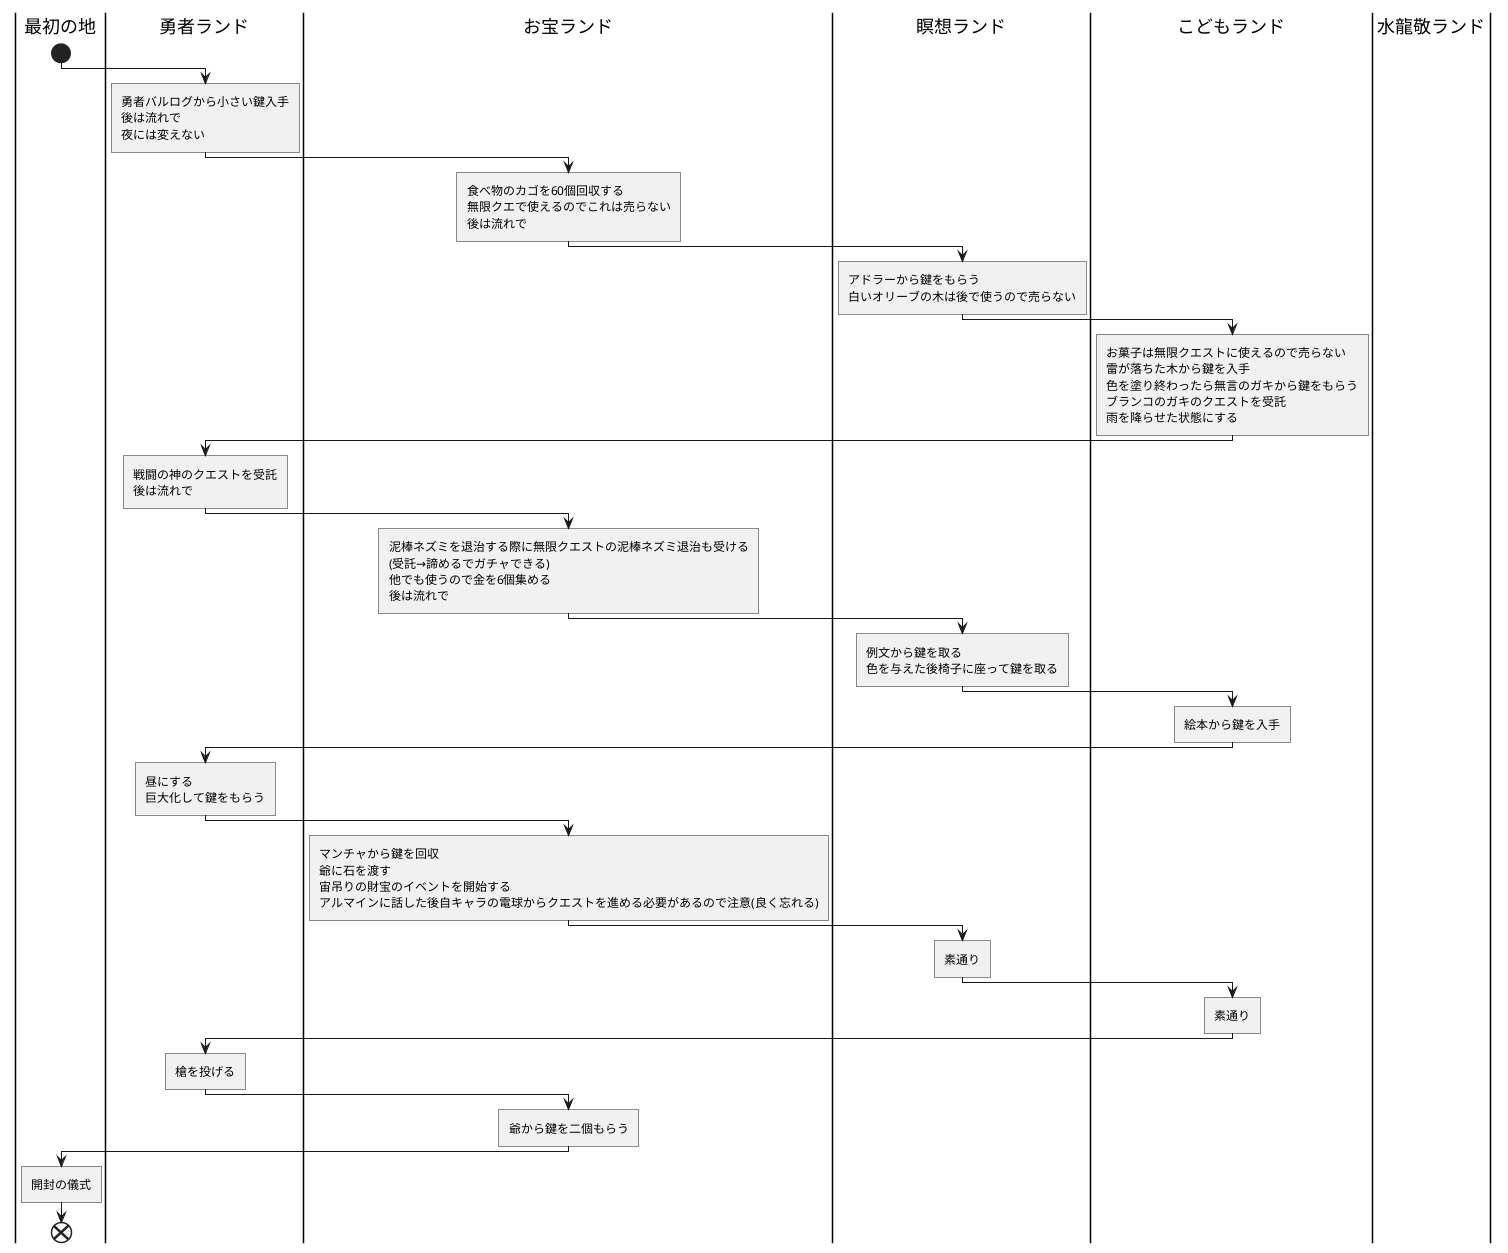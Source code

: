 @startuml アフターランド
    |最初の地|
    start
    |勇者ランド|
    :勇者バルログから小さい鍵入手
    後は流れで
    夜には変えない]
    |お宝ランド|
    :食べ物のカゴを60個回収する
    無限クエで使えるのでこれは売らない
    後は流れで]
    |瞑想ランド|
    :アドラーから鍵をもらう
    白いオリーブの木は後で使うので売らない]
    |こどもランド|
    :お菓子は無限クエストに使えるので売らない
    雷が落ちた木から鍵を入手
    色を塗り終わったら無言のガキから鍵をもらう
    ブランコのガキのクエストを受託
    雨を降らせた状態にする]
    |勇者ランド|
    :戦闘の神のクエストを受託
    後は流れで]
    |お宝ランド|
    :泥棒ネズミを退治する際に無限クエストの泥棒ネズミ退治も受ける
    (受託→諦めるでガチャできる)
    他でも使うので金を6個集める
    後は流れで]
    |瞑想ランド|
    :例文から鍵を取る
    色を与えた後椅子に座って鍵を取る]
    |こどもランド|
    :絵本から鍵を入手]    
    |勇者ランド|
    :昼にする
    巨大化して鍵をもらう]
    |お宝ランド|
    :マンチャから鍵を回収
    爺に石を渡す
    宙吊りの財宝のイベントを開始する
    アルマインに話した後自キャラの電球からクエストを進める必要があるので注意(良く忘れる)]
    |瞑想ランド|
    :素通り]
    |こどもランド|
    :素通り]
    |勇者ランド|
    :槍を投げる]
    |お宝ランド|
    :爺から鍵を二個もらう]
    |最初の地|
    :開封の儀式]
    end
    |水龍敬ランド|
@enduml